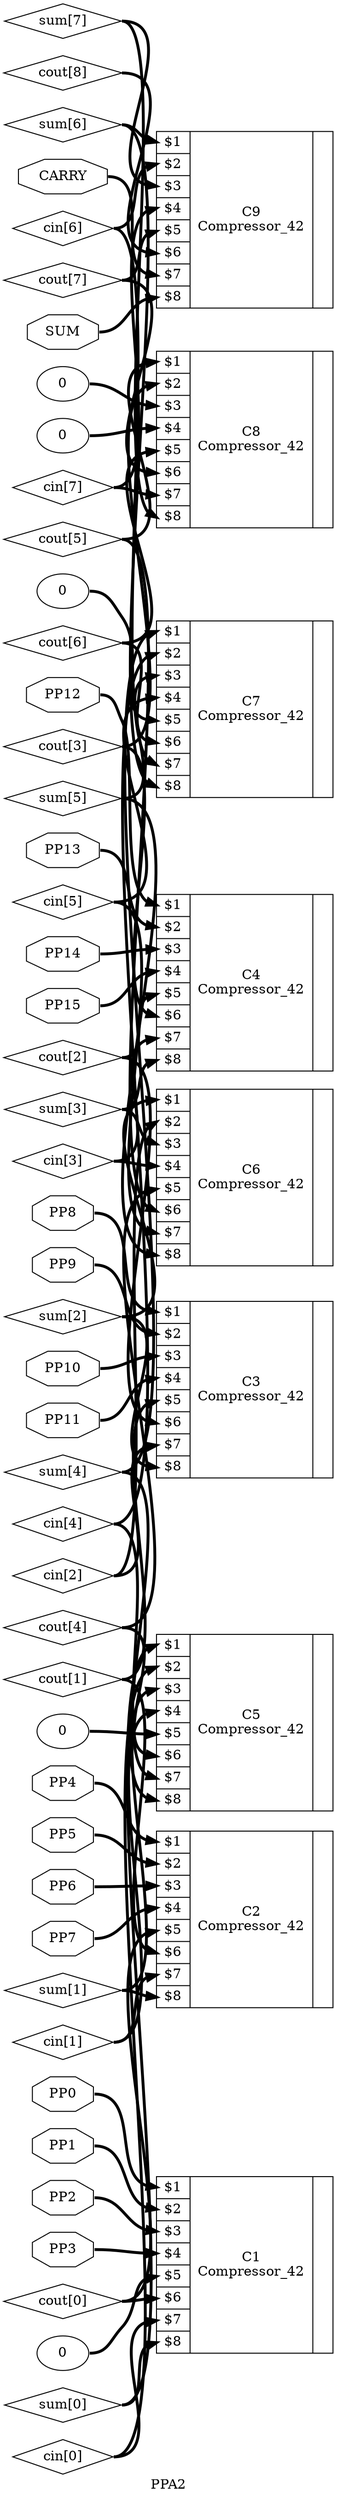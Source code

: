 digraph "PPA2" {
label="PPA2";
rankdir="LR";
remincross=true;
n1 [ shape=diamond, label="sum[7]", color="black", fontcolor="black" ];
n2 [ shape=diamond, label="sum[6]", color="black", fontcolor="black" ];
n3 [ shape=diamond, label="sum[5]", color="black", fontcolor="black" ];
n4 [ shape=diamond, label="sum[4]", color="black", fontcolor="black" ];
n5 [ shape=diamond, label="sum[3]", color="black", fontcolor="black" ];
n6 [ shape=diamond, label="sum[2]", color="black", fontcolor="black" ];
n7 [ shape=diamond, label="sum[1]", color="black", fontcolor="black" ];
n8 [ shape=diamond, label="sum[0]", color="black", fontcolor="black" ];
n9 [ shape=diamond, label="cin[7]", color="black", fontcolor="black" ];
n10 [ shape=diamond, label="cin[6]", color="black", fontcolor="black" ];
n11 [ shape=diamond, label="cin[5]", color="black", fontcolor="black" ];
n12 [ shape=diamond, label="cin[4]", color="black", fontcolor="black" ];
n13 [ shape=diamond, label="cin[3]", color="black", fontcolor="black" ];
n14 [ shape=diamond, label="cin[2]", color="black", fontcolor="black" ];
n15 [ shape=diamond, label="cin[1]", color="black", fontcolor="black" ];
n16 [ shape=diamond, label="cin[0]", color="black", fontcolor="black" ];
n17 [ shape=diamond, label="cout[8]", color="black", fontcolor="black" ];
n18 [ shape=diamond, label="cout[7]", color="black", fontcolor="black" ];
n19 [ shape=diamond, label="cout[6]", color="black", fontcolor="black" ];
n20 [ shape=diamond, label="cout[5]", color="black", fontcolor="black" ];
n21 [ shape=diamond, label="cout[4]", color="black", fontcolor="black" ];
n22 [ shape=diamond, label="cout[3]", color="black", fontcolor="black" ];
n23 [ shape=diamond, label="cout[2]", color="black", fontcolor="black" ];
n24 [ shape=diamond, label="cout[1]", color="black", fontcolor="black" ];
n25 [ shape=diamond, label="cout[0]", color="black", fontcolor="black" ];
n26 [ shape=octagon, label="SUM", color="black", fontcolor="black" ];
n27 [ shape=octagon, label="CARRY", color="black", fontcolor="black" ];
n28 [ shape=octagon, label="PP15", color="black", fontcolor="black" ];
n29 [ shape=octagon, label="PP14", color="black", fontcolor="black" ];
n30 [ shape=octagon, label="PP13", color="black", fontcolor="black" ];
n31 [ shape=octagon, label="PP12", color="black", fontcolor="black" ];
n32 [ shape=octagon, label="PP11", color="black", fontcolor="black" ];
n33 [ shape=octagon, label="PP10", color="black", fontcolor="black" ];
n34 [ shape=octagon, label="PP9", color="black", fontcolor="black" ];
n35 [ shape=octagon, label="PP8", color="black", fontcolor="black" ];
n36 [ shape=octagon, label="PP7", color="black", fontcolor="black" ];
n37 [ shape=octagon, label="PP6", color="black", fontcolor="black" ];
n38 [ shape=octagon, label="PP5", color="black", fontcolor="black" ];
n39 [ shape=octagon, label="PP4", color="black", fontcolor="black" ];
n40 [ shape=octagon, label="PP3", color="black", fontcolor="black" ];
n41 [ shape=octagon, label="PP2", color="black", fontcolor="black" ];
n42 [ shape=octagon, label="PP1", color="black", fontcolor="black" ];
n43 [ shape=octagon, label="PP0", color="black", fontcolor="black" ];
c52 [ shape=record, label="{{<p44> $1|<p45> $2|<p46> $3|<p47> $4|<p48> $5|<p49> $6|<p50> $7|<p51> $8}|C9\nCompressor_42|{}}" ];
v0 [ label="0" ];
v1 [ label="0" ];
c53 [ shape=record, label="{{<p44> $1|<p45> $2|<p46> $3|<p47> $4|<p48> $5|<p49> $6|<p50> $7|<p51> $8}|C8\nCompressor_42|{}}" ];
v2 [ label="0" ];
c54 [ shape=record, label="{{<p44> $1|<p45> $2|<p46> $3|<p47> $4|<p48> $5|<p49> $6|<p50> $7|<p51> $8}|C7\nCompressor_42|{}}" ];
c55 [ shape=record, label="{{<p44> $1|<p45> $2|<p46> $3|<p47> $4|<p48> $5|<p49> $6|<p50> $7|<p51> $8}|C6\nCompressor_42|{}}" ];
v3 [ label="0" ];
c56 [ shape=record, label="{{<p44> $1|<p45> $2|<p46> $3|<p47> $4|<p48> $5|<p49> $6|<p50> $7|<p51> $8}|C5\nCompressor_42|{}}" ];
c57 [ shape=record, label="{{<p44> $1|<p45> $2|<p46> $3|<p47> $4|<p48> $5|<p49> $6|<p50> $7|<p51> $8}|C4\nCompressor_42|{}}" ];
c58 [ shape=record, label="{{<p44> $1|<p45> $2|<p46> $3|<p47> $4|<p48> $5|<p49> $6|<p50> $7|<p51> $8}|C3\nCompressor_42|{}}" ];
c59 [ shape=record, label="{{<p44> $1|<p45> $2|<p46> $3|<p47> $4|<p48> $5|<p49> $6|<p50> $7|<p51> $8}|C2\nCompressor_42|{}}" ];
v4 [ label="0" ];
c60 [ shape=record, label="{{<p44> $1|<p45> $2|<p46> $3|<p47> $4|<p48> $5|<p49> $6|<p50> $7|<p51> $8}|C1\nCompressor_42|{}}" ];
n1:e -> c52:p46:w [color="black", style="setlinewidth(3)", label=""];
n1:e -> c53:p51:w [color="black", style="setlinewidth(3)", label=""];
n10:e -> c52:p45:w [color="black", style="setlinewidth(3)", label=""];
n10:e -> c54:p50:w [color="black", style="setlinewidth(3)", label=""];
n11:e -> c54:p47:w [color="black", style="setlinewidth(3)", label=""];
n11:e -> c55:p50:w [color="black", style="setlinewidth(3)", label=""];
n12:e -> c54:p45:w [color="black", style="setlinewidth(3)", label=""];
n12:e -> c56:p50:w [color="black", style="setlinewidth(3)", label=""];
n13:e -> c55:p47:w [color="black", style="setlinewidth(3)", label=""];
n13:e -> c57:p50:w [color="black", style="setlinewidth(3)", label=""];
n14:e -> c55:p45:w [color="black", style="setlinewidth(3)", label=""];
n14:e -> c58:p50:w [color="black", style="setlinewidth(3)", label=""];
n15:e -> c56:p47:w [color="black", style="setlinewidth(3)", label=""];
n15:e -> c59:p50:w [color="black", style="setlinewidth(3)", label=""];
n16:e -> c56:p45:w [color="black", style="setlinewidth(3)", label=""];
n16:e -> c60:p50:w [color="black", style="setlinewidth(3)", label=""];
n17:e -> c52:p49:w [color="black", style="setlinewidth(3)", label=""];
n18:e -> c52:p48:w [color="black", style="setlinewidth(3)", label=""];
n18:e -> c53:p49:w [color="black", style="setlinewidth(3)", label=""];
n19:e -> c53:p48:w [color="black", style="setlinewidth(3)", label=""];
n19:e -> c54:p49:w [color="black", style="setlinewidth(3)", label=""];
n2:e -> c52:p44:w [color="black", style="setlinewidth(3)", label=""];
n2:e -> c54:p51:w [color="black", style="setlinewidth(3)", label=""];
n20:e -> c53:p44:w [color="black", style="setlinewidth(3)", label=""];
n20:e -> c55:p49:w [color="black", style="setlinewidth(3)", label=""];
n21:e -> c55:p48:w [color="black", style="setlinewidth(3)", label=""];
n21:e -> c56:p49:w [color="black", style="setlinewidth(3)", label=""];
n22:e -> c53:p45:w [color="black", style="setlinewidth(3)", label=""];
n22:e -> c57:p49:w [color="black", style="setlinewidth(3)", label=""];
n23:e -> c57:p48:w [color="black", style="setlinewidth(3)", label=""];
n23:e -> c58:p49:w [color="black", style="setlinewidth(3)", label=""];
n24:e -> c58:p48:w [color="black", style="setlinewidth(3)", label=""];
n24:e -> c59:p49:w [color="black", style="setlinewidth(3)", label=""];
n25:e -> c59:p48:w [color="black", style="setlinewidth(3)", label=""];
n25:e -> c60:p49:w [color="black", style="setlinewidth(3)", label=""];
n26:e -> c52:p51:w [color="black", style="setlinewidth(3)", label=""];
n27:e -> c52:p50:w [color="black", style="setlinewidth(3)", label=""];
n28:e -> c57:p47:w [color="black", style="setlinewidth(3)", label=""];
n29:e -> c57:p46:w [color="black", style="setlinewidth(3)", label=""];
n3:e -> c54:p46:w [color="black", style="setlinewidth(3)", label=""];
n3:e -> c55:p51:w [color="black", style="setlinewidth(3)", label=""];
n30:e -> c57:p45:w [color="black", style="setlinewidth(3)", label=""];
n31:e -> c57:p44:w [color="black", style="setlinewidth(3)", label=""];
n32:e -> c58:p47:w [color="black", style="setlinewidth(3)", label=""];
n33:e -> c58:p46:w [color="black", style="setlinewidth(3)", label=""];
n34:e -> c58:p45:w [color="black", style="setlinewidth(3)", label=""];
n35:e -> c58:p44:w [color="black", style="setlinewidth(3)", label=""];
n36:e -> c59:p47:w [color="black", style="setlinewidth(3)", label=""];
n37:e -> c59:p46:w [color="black", style="setlinewidth(3)", label=""];
n38:e -> c59:p45:w [color="black", style="setlinewidth(3)", label=""];
n39:e -> c59:p44:w [color="black", style="setlinewidth(3)", label=""];
n4:e -> c54:p44:w [color="black", style="setlinewidth(3)", label=""];
n4:e -> c56:p51:w [color="black", style="setlinewidth(3)", label=""];
n40:e -> c60:p47:w [color="black", style="setlinewidth(3)", label=""];
n41:e -> c60:p46:w [color="black", style="setlinewidth(3)", label=""];
n42:e -> c60:p45:w [color="black", style="setlinewidth(3)", label=""];
n43:e -> c60:p44:w [color="black", style="setlinewidth(3)", label=""];
n5:e -> c55:p46:w [color="black", style="setlinewidth(3)", label=""];
n5:e -> c57:p51:w [color="black", style="setlinewidth(3)", label=""];
n6:e -> c55:p44:w [color="black", style="setlinewidth(3)", label=""];
n6:e -> c58:p51:w [color="black", style="setlinewidth(3)", label=""];
n7:e -> c56:p46:w [color="black", style="setlinewidth(3)", label=""];
n7:e -> c59:p51:w [color="black", style="setlinewidth(3)", label=""];
n8:e -> c56:p44:w [color="black", style="setlinewidth(3)", label=""];
n8:e -> c60:p51:w [color="black", style="setlinewidth(3)", label=""];
n9:e -> c52:p47:w [color="black", style="setlinewidth(3)", label=""];
n9:e -> c53:p50:w [color="black", style="setlinewidth(3)", label=""];
v0:e -> c53:p47:w [color="black", style="setlinewidth(3)", label=""];
v1:e -> c53:p46:w [color="black", style="setlinewidth(3)", label=""];
v2:e -> c54:p48:w [color="black", style="setlinewidth(3)", label=""];
v3:e -> c56:p48:w [color="black", style="setlinewidth(3)", label=""];
v4:e -> c60:p48:w [color="black", style="setlinewidth(3)", label=""];
}
